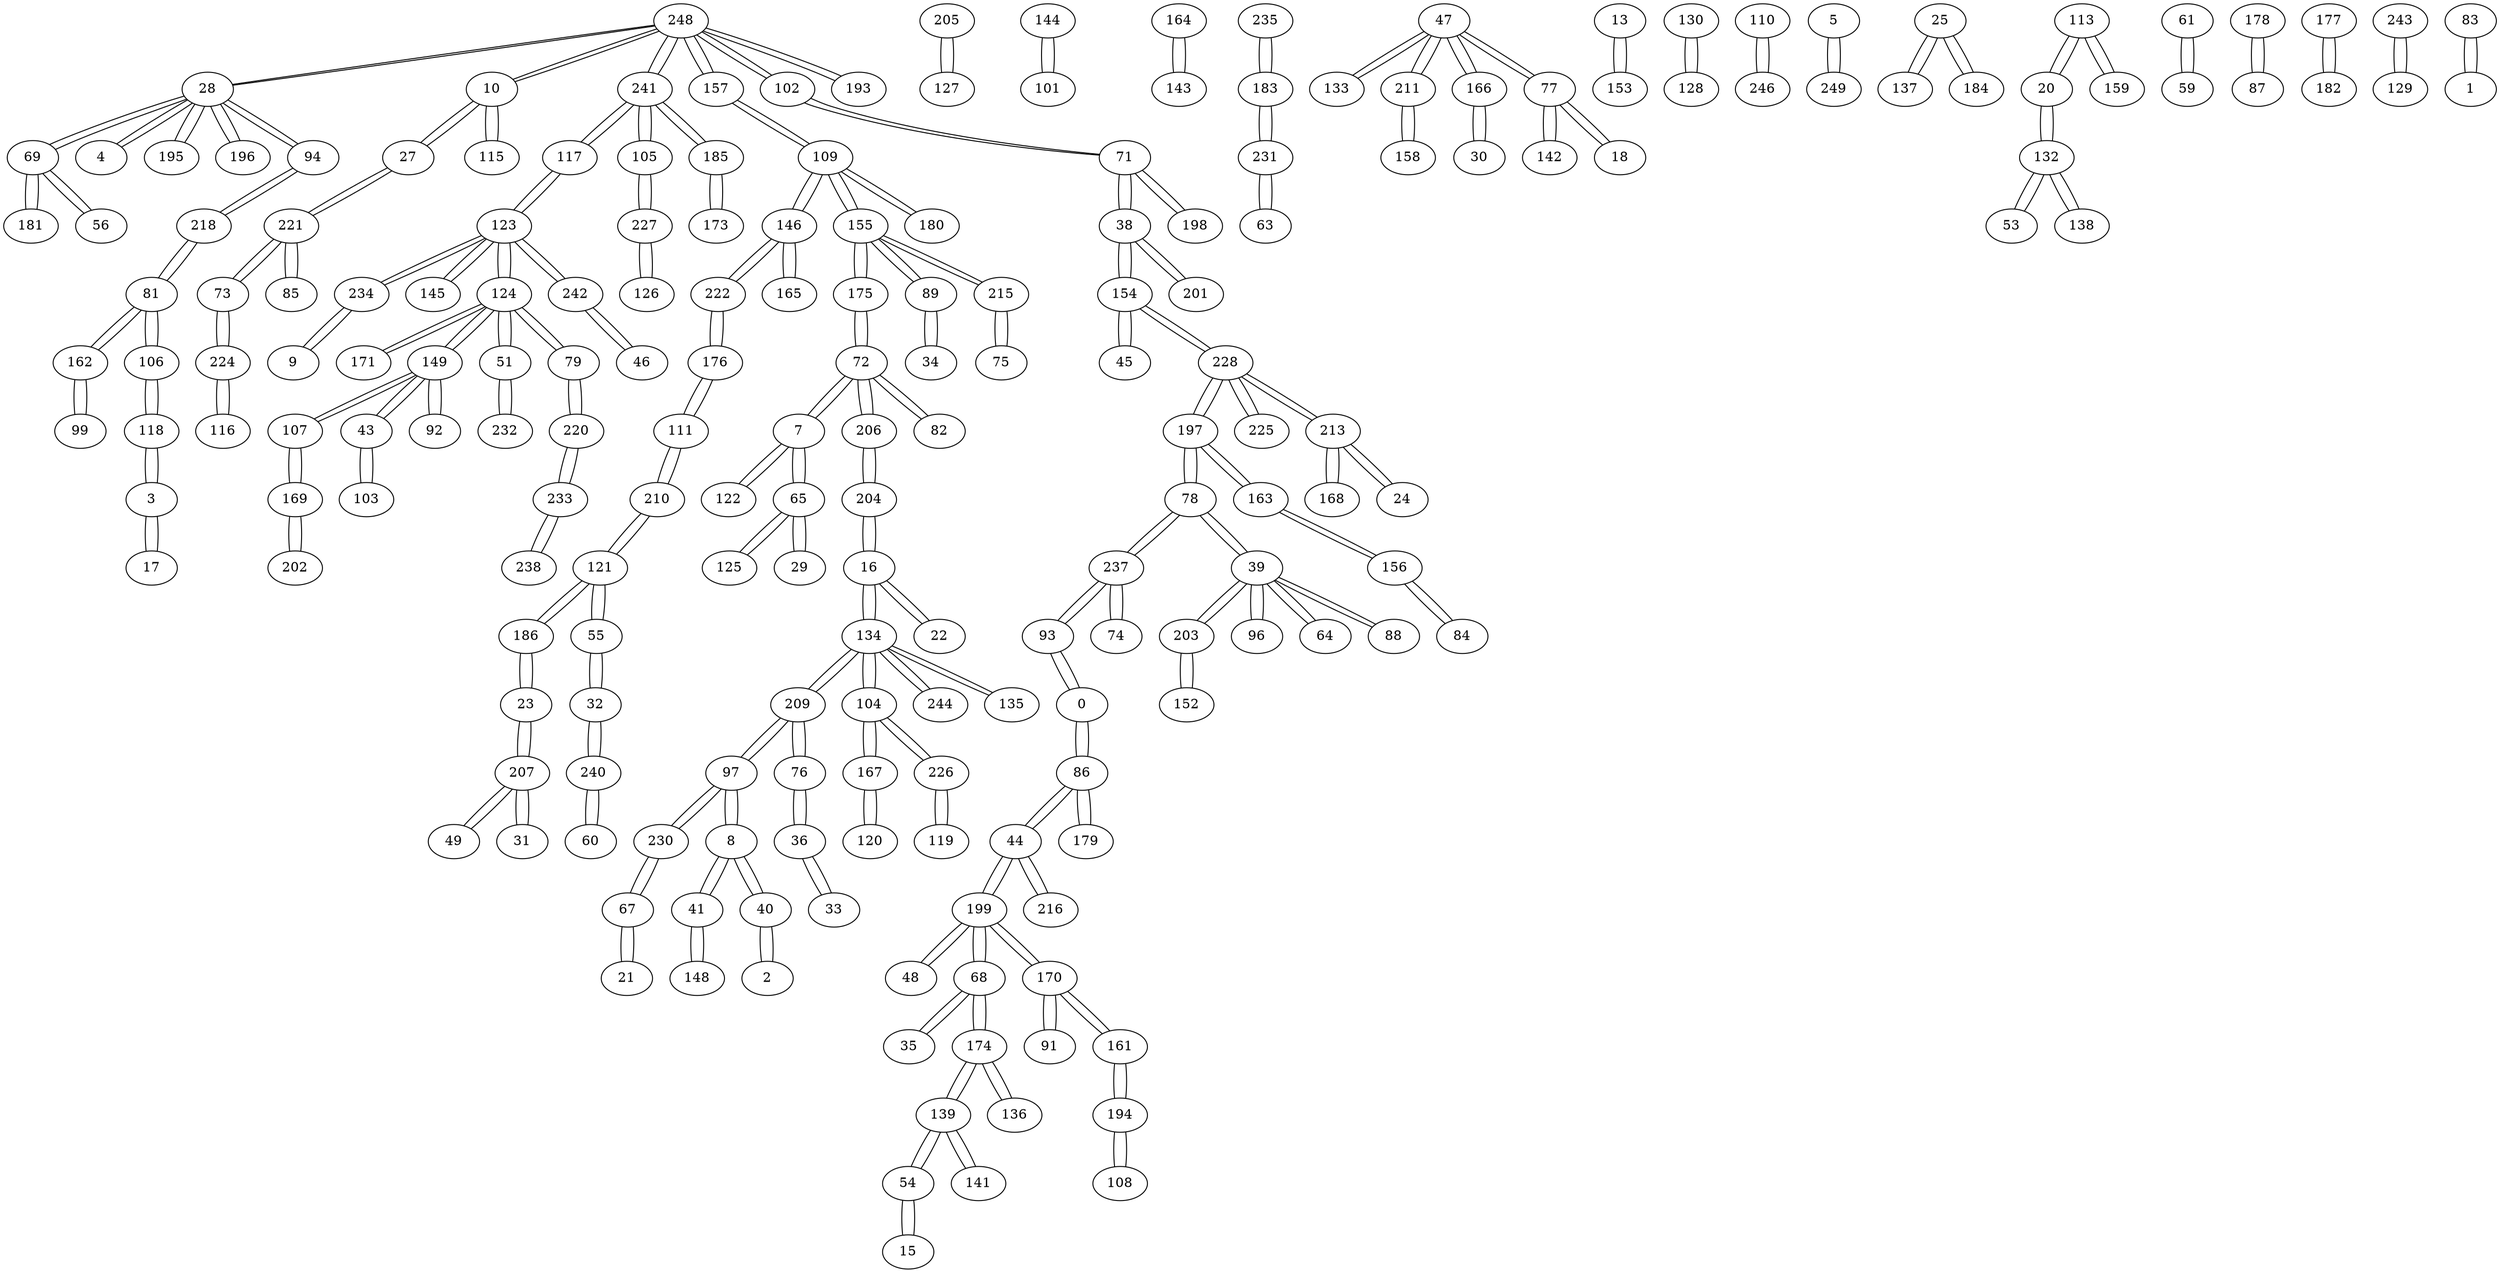 graph {
248 -- 28 [ distancia=1 ]
248 -- 10 [ distancia=7 ]
248 -- 241 [ distancia=8 ]
248 -- 157 [ distancia=10 ]
248 -- 102 [ distancia=10 ]
248 -- 193 [ distancia=15 ]
28 -- 248 [ distancia=1 ]
28 -- 69 [ distancia=1 ]
28 -- 4 [ distancia=1 ]
28 -- 195 [ distancia=2 ]
28 -- 196 [ distancia=10 ]
28 -- 94 [ distancia=11 ]
230 -- 97 [ distancia=1 ]
230 -- 67 [ distancia=4 ]
97 -- 230 [ distancia=1 ]
97 -- 209 [ distancia=13 ]
97 -- 8 [ distancia=13 ]
73 -- 221 [ distancia=1 ]
73 -- 224 [ distancia=14 ]
221 -- 73 [ distancia=1 ]
221 -- 85 [ distancia=4 ]
221 -- 27 [ distancia=12 ]
9 -- 234 [ distancia=1 ]
234 -- 9 [ distancia=1 ]
234 -- 123 [ distancia=12 ]
102 -- 71 [ distancia=1 ]
102 -- 248 [ distancia=10 ]
71 -- 102 [ distancia=1 ]
71 -- 38 [ distancia=6 ]
71 -- 198 [ distancia=8 ]
122 -- 7 [ distancia=1 ]
7 -- 122 [ distancia=1 ]
7 -- 65 [ distancia=1 ]
7 -- 72 [ distancia=6 ]
205 -- 127 [ distancia=1 ]
127 -- 205 [ distancia=1 ]
145 -- 123 [ distancia=1 ]
123 -- 145 [ distancia=1 ]
123 -- 117 [ distancia=4 ]
123 -- 124 [ distancia=4 ]
123 -- 242 [ distancia=11 ]
123 -- 234 [ distancia=12 ]
154 -- 45 [ distancia=1 ]
154 -- 228 [ distancia=2 ]
154 -- 38 [ distancia=8 ]
45 -- 154 [ distancia=1 ]
144 -- 101 [ distancia=1 ]
101 -- 144 [ distancia=1 ]
124 -- 171 [ distancia=1 ]
124 -- 123 [ distancia=4 ]
124 -- 149 [ distancia=7 ]
124 -- 51 [ distancia=12 ]
124 -- 79 [ distancia=13 ]
171 -- 124 [ distancia=1 ]
65 -- 7 [ distancia=1 ]
65 -- 125 [ distancia=2 ]
65 -- 29 [ distancia=7 ]
107 -- 169 [ distancia=1 ]
107 -- 149 [ distancia=1 ]
169 -- 107 [ distancia=1 ]
169 -- 202 [ distancia=8 ]
69 -- 28 [ distancia=1 ]
69 -- 181 [ distancia=3 ]
69 -- 56 [ distancia=11 ]
149 -- 107 [ distancia=1 ]
149 -- 124 [ distancia=7 ]
149 -- 43 [ distancia=7 ]
149 -- 92 [ distancia=10 ]
146 -- 222 [ distancia=1 ]
146 -- 165 [ distancia=6 ]
146 -- 109 [ distancia=10 ]
222 -- 146 [ distancia=1 ]
222 -- 176 [ distancia=9 ]
78 -- 237 [ distancia=1 ]
78 -- 197 [ distancia=3 ]
78 -- 39 [ distancia=5 ]
237 -- 78 [ distancia=1 ]
237 -- 93 [ distancia=11 ]
237 -- 74 [ distancia=15 ]
152 -- 203 [ distancia=1 ]
203 -- 152 [ distancia=1 ]
203 -- 39 [ distancia=14 ]
4 -- 28 [ distancia=1 ]
164 -- 143 [ distancia=2 ]
143 -- 164 [ distancia=2 ]
48 -- 199 [ distancia=2 ]
199 -- 48 [ distancia=2 ]
199 -- 44 [ distancia=6 ]
199 -- 68 [ distancia=11 ]
199 -- 170 [ distancia=11 ]
228 -- 225 [ distancia=2 ]
228 -- 154 [ distancia=2 ]
228 -- 197 [ distancia=9 ]
228 -- 213 [ distancia=11 ]
225 -- 228 [ distancia=2 ]
175 -- 72 [ distancia=2 ]
175 -- 155 [ distancia=10 ]
72 -- 175 [ distancia=2 ]
72 -- 206 [ distancia=6 ]
72 -- 7 [ distancia=6 ]
72 -- 82 [ distancia=13 ]
41 -- 8 [ distancia=2 ]
41 -- 148 [ distancia=10 ]
8 -- 41 [ distancia=2 ]
8 -- 40 [ distancia=10 ]
8 -- 97 [ distancia=13 ]
79 -- 220 [ distancia=2 ]
79 -- 124 [ distancia=13 ]
220 -- 79 [ distancia=2 ]
220 -- 233 [ distancia=2 ]
125 -- 65 [ distancia=2 ]
111 -- 176 [ distancia=2 ]
111 -- 210 [ distancia=7 ]
176 -- 111 [ distancia=2 ]
176 -- 222 [ distancia=9 ]
195 -- 28 [ distancia=2 ]
109 -- 155 [ distancia=2 ]
109 -- 180 [ distancia=6 ]
109 -- 146 [ distancia=10 ]
109 -- 157 [ distancia=11 ]
155 -- 109 [ distancia=2 ]
155 -- 89 [ distancia=5 ]
155 -- 215 [ distancia=7 ]
155 -- 175 [ distancia=10 ]
235 -- 183 [ distancia=2 ]
183 -- 235 [ distancia=2 ]
183 -- 231 [ distancia=11 ]
104 -- 167 [ distancia=2 ]
104 -- 226 [ distancia=2 ]
104 -- 134 [ distancia=6 ]
167 -- 104 [ distancia=2 ]
167 -- 120 [ distancia=2 ]
226 -- 104 [ distancia=2 ]
226 -- 119 [ distancia=6 ]
120 -- 167 [ distancia=2 ]
233 -- 220 [ distancia=2 ]
233 -- 238 [ distancia=11 ]
115 -- 10 [ distancia=2 ]
10 -- 115 [ distancia=2 ]
10 -- 27 [ distancia=6 ]
10 -- 248 [ distancia=7 ]
2 -- 40 [ distancia=3 ]
40 -- 2 [ distancia=3 ]
40 -- 8 [ distancia=10 ]
241 -- 105 [ distancia=3 ]
241 -- 117 [ distancia=3 ]
241 -- 185 [ distancia=4 ]
241 -- 248 [ distancia=8 ]
105 -- 241 [ distancia=3 ]
105 -- 227 [ distancia=8 ]
47 -- 133 [ distancia=3 ]
47 -- 211 [ distancia=4 ]
47 -- 166 [ distancia=4 ]
47 -- 77 [ distancia=6 ]
133 -- 47 [ distancia=3 ]
23 -- 186 [ distancia=3 ]
23 -- 207 [ distancia=7 ]
186 -- 23 [ distancia=3 ]
186 -- 121 [ distancia=7 ]
117 -- 241 [ distancia=3 ]
117 -- 123 [ distancia=4 ]
39 -- 96 [ distancia=3 ]
39 -- 78 [ distancia=5 ]
39 -- 64 [ distancia=12 ]
39 -- 203 [ distancia=14 ]
39 -- 88 [ distancia=15 ]
96 -- 39 [ distancia=3 ]
197 -- 78 [ distancia=3 ]
197 -- 228 [ distancia=9 ]
197 -- 163 [ distancia=13 ]
121 -- 210 [ distancia=3 ]
121 -- 186 [ distancia=7 ]
121 -- 55 [ distancia=12 ]
210 -- 121 [ distancia=3 ]
210 -- 111 [ distancia=7 ]
181 -- 69 [ distancia=3 ]
116 -- 224 [ distancia=3 ]
224 -- 116 [ distancia=3 ]
224 -- 73 [ distancia=14 ]
13 -- 153 [ distancia=4 ]
153 -- 13 [ distancia=4 ]
67 -- 230 [ distancia=4 ]
67 -- 21 [ distancia=6 ]
32 -- 55 [ distancia=4 ]
32 -- 240 [ distancia=5 ]
55 -- 32 [ distancia=4 ]
55 -- 121 [ distancia=12 ]
211 -- 47 [ distancia=4 ]
211 -- 158 [ distancia=7 ]
38 -- 201 [ distancia=4 ]
38 -- 71 [ distancia=6 ]
38 -- 154 [ distancia=8 ]
201 -- 38 [ distancia=4 ]
85 -- 221 [ distancia=4 ]
166 -- 47 [ distancia=4 ]
166 -- 30 [ distancia=10 ]
185 -- 241 [ distancia=4 ]
185 -- 173 [ distancia=15 ]
130 -- 128 [ distancia=4 ]
128 -- 130 [ distancia=4 ]
110 -- 246 [ distancia=5 ]
246 -- 110 [ distancia=5 ]
209 -- 76 [ distancia=5 ]
209 -- 134 [ distancia=5 ]
209 -- 97 [ distancia=13 ]
76 -- 209 [ distancia=5 ]
76 -- 36 [ distancia=6 ]
134 -- 209 [ distancia=5 ]
134 -- 104 [ distancia=6 ]
134 -- 244 [ distancia=12 ]
134 -- 16 [ distancia=12 ]
134 -- 135 [ distancia=13 ]
240 -- 32 [ distancia=5 ]
240 -- 60 [ distancia=11 ]
89 -- 155 [ distancia=5 ]
89 -- 34 [ distancia=11 ]
162 -- 81 [ distancia=5 ]
162 -- 99 [ distancia=14 ]
81 -- 162 [ distancia=5 ]
81 -- 218 [ distancia=13 ]
81 -- 106 [ distancia=14 ]
35 -- 68 [ distancia=5 ]
68 -- 35 [ distancia=5 ]
68 -- 199 [ distancia=11 ]
68 -- 174 [ distancia=12 ]
3 -- 118 [ distancia=5 ]
3 -- 17 [ distancia=10 ]
118 -- 3 [ distancia=5 ]
118 -- 106 [ distancia=8 ]
44 -- 199 [ distancia=6 ]
44 -- 86 [ distancia=7 ]
44 -- 216 [ distancia=13 ]
165 -- 146 [ distancia=6 ]
126 -- 227 [ distancia=6 ]
227 -- 126 [ distancia=6 ]
227 -- 105 [ distancia=8 ]
27 -- 10 [ distancia=6 ]
27 -- 221 [ distancia=12 ]
119 -- 226 [ distancia=6 ]
46 -- 242 [ distancia=6 ]
242 -- 46 [ distancia=6 ]
242 -- 123 [ distancia=11 ]
180 -- 109 [ distancia=6 ]
206 -- 72 [ distancia=6 ]
206 -- 204 [ distancia=8 ]
174 -- 139 [ distancia=6 ]
174 -- 136 [ distancia=7 ]
174 -- 68 [ distancia=12 ]
139 -- 174 [ distancia=6 ]
139 -- 54 [ distancia=9 ]
139 -- 141 [ distancia=14 ]
77 -- 47 [ distancia=6 ]
77 -- 142 [ distancia=8 ]
77 -- 18 [ distancia=14 ]
36 -- 76 [ distancia=6 ]
36 -- 33 [ distancia=10 ]
21 -- 67 [ distancia=6 ]
84 -- 156 [ distancia=7 ]
156 -- 84 [ distancia=7 ]
156 -- 163 [ distancia=15 ]
86 -- 44 [ distancia=7 ]
86 -- 179 [ distancia=9 ]
86 -- 0 [ distancia=12 ]
136 -- 174 [ distancia=7 ]
170 -- 91 [ distancia=7 ]
170 -- 161 [ distancia=10 ]
170 -- 199 [ distancia=11 ]
91 -- 170 [ distancia=7 ]
218 -- 94 [ distancia=7 ]
218 -- 81 [ distancia=13 ]
94 -- 218 [ distancia=7 ]
94 -- 28 [ distancia=11 ]
5 -- 249 [ distancia=7 ]
249 -- 5 [ distancia=7 ]
215 -- 155 [ distancia=7 ]
215 -- 75 [ distancia=14 ]
43 -- 149 [ distancia=7 ]
43 -- 103 [ distancia=12 ]
29 -- 65 [ distancia=7 ]
25 -- 137 [ distancia=7 ]
25 -- 184 [ distancia=9 ]
137 -- 25 [ distancia=7 ]
158 -- 211 [ distancia=7 ]
207 -- 23 [ distancia=7 ]
207 -- 49 [ distancia=12 ]
207 -- 31 [ distancia=13 ]
113 -- 20 [ distancia=8 ]
113 -- 159 [ distancia=9 ]
20 -- 113 [ distancia=8 ]
20 -- 132 [ distancia=9 ]
204 -- 206 [ distancia=8 ]
204 -- 16 [ distancia=14 ]
202 -- 169 [ distancia=8 ]
106 -- 118 [ distancia=8 ]
106 -- 81 [ distancia=14 ]
142 -- 77 [ distancia=8 ]
198 -- 71 [ distancia=8 ]
168 -- 213 [ distancia=8 ]
213 -- 168 [ distancia=8 ]
213 -- 228 [ distancia=11 ]
213 -- 24 [ distancia=14 ]
53 -- 132 [ distancia=9 ]
132 -- 53 [ distancia=9 ]
132 -- 20 [ distancia=9 ]
132 -- 138 [ distancia=15 ]
54 -- 139 [ distancia=9 ]
54 -- 15 [ distancia=14 ]
61 -- 59 [ distancia=9 ]
59 -- 61 [ distancia=9 ]
184 -- 25 [ distancia=9 ]
159 -- 113 [ distancia=9 ]
179 -- 86 [ distancia=9 ]
161 -- 170 [ distancia=10 ]
161 -- 194 [ distancia=13 ]
148 -- 41 [ distancia=10 ]
157 -- 248 [ distancia=10 ]
157 -- 109 [ distancia=11 ]
92 -- 149 [ distancia=10 ]
30 -- 166 [ distancia=10 ]
196 -- 28 [ distancia=10 ]
33 -- 36 [ distancia=10 ]
17 -- 3 [ distancia=10 ]
231 -- 183 [ distancia=11 ]
231 -- 63 [ distancia=11 ]
178 -- 87 [ distancia=11 ]
87 -- 178 [ distancia=11 ]
63 -- 231 [ distancia=11 ]
60 -- 240 [ distancia=11 ]
177 -- 182 [ distancia=11 ]
182 -- 177 [ distancia=11 ]
238 -- 233 [ distancia=11 ]
34 -- 89 [ distancia=11 ]
56 -- 69 [ distancia=11 ]
194 -- 108 [ distancia=11 ]
194 -- 161 [ distancia=13 ]
108 -- 194 [ distancia=11 ]
93 -- 237 [ distancia=11 ]
93 -- 0 [ distancia=14 ]
0 -- 86 [ distancia=12 ]
0 -- 93 [ distancia=14 ]
244 -- 134 [ distancia=12 ]
64 -- 39 [ distancia=12 ]
49 -- 207 [ distancia=12 ]
103 -- 43 [ distancia=12 ]
16 -- 134 [ distancia=12 ]
16 -- 204 [ distancia=14 ]
16 -- 22 [ distancia=14 ]
51 -- 124 [ distancia=12 ]
51 -- 232 [ distancia=13 ]
31 -- 207 [ distancia=13 ]
135 -- 134 [ distancia=13 ]
232 -- 51 [ distancia=13 ]
243 -- 129 [ distancia=13 ]
129 -- 243 [ distancia=13 ]
83 -- 1 [ distancia=13 ]
1 -- 83 [ distancia=13 ]
82 -- 72 [ distancia=13 ]
163 -- 197 [ distancia=13 ]
163 -- 156 [ distancia=15 ]
216 -- 44 [ distancia=13 ]
22 -- 16 [ distancia=14 ]
141 -- 139 [ distancia=14 ]
24 -- 213 [ distancia=14 ]
18 -- 77 [ distancia=14 ]
75 -- 215 [ distancia=14 ]
99 -- 162 [ distancia=14 ]
15 -- 54 [ distancia=14 ]
193 -- 248 [ distancia=15 ]
173 -- 185 [ distancia=15 ]
138 -- 132 [ distancia=15 ]
88 -- 39 [ distancia=15 ]
74 -- 237 [ distancia=15 ]
}
